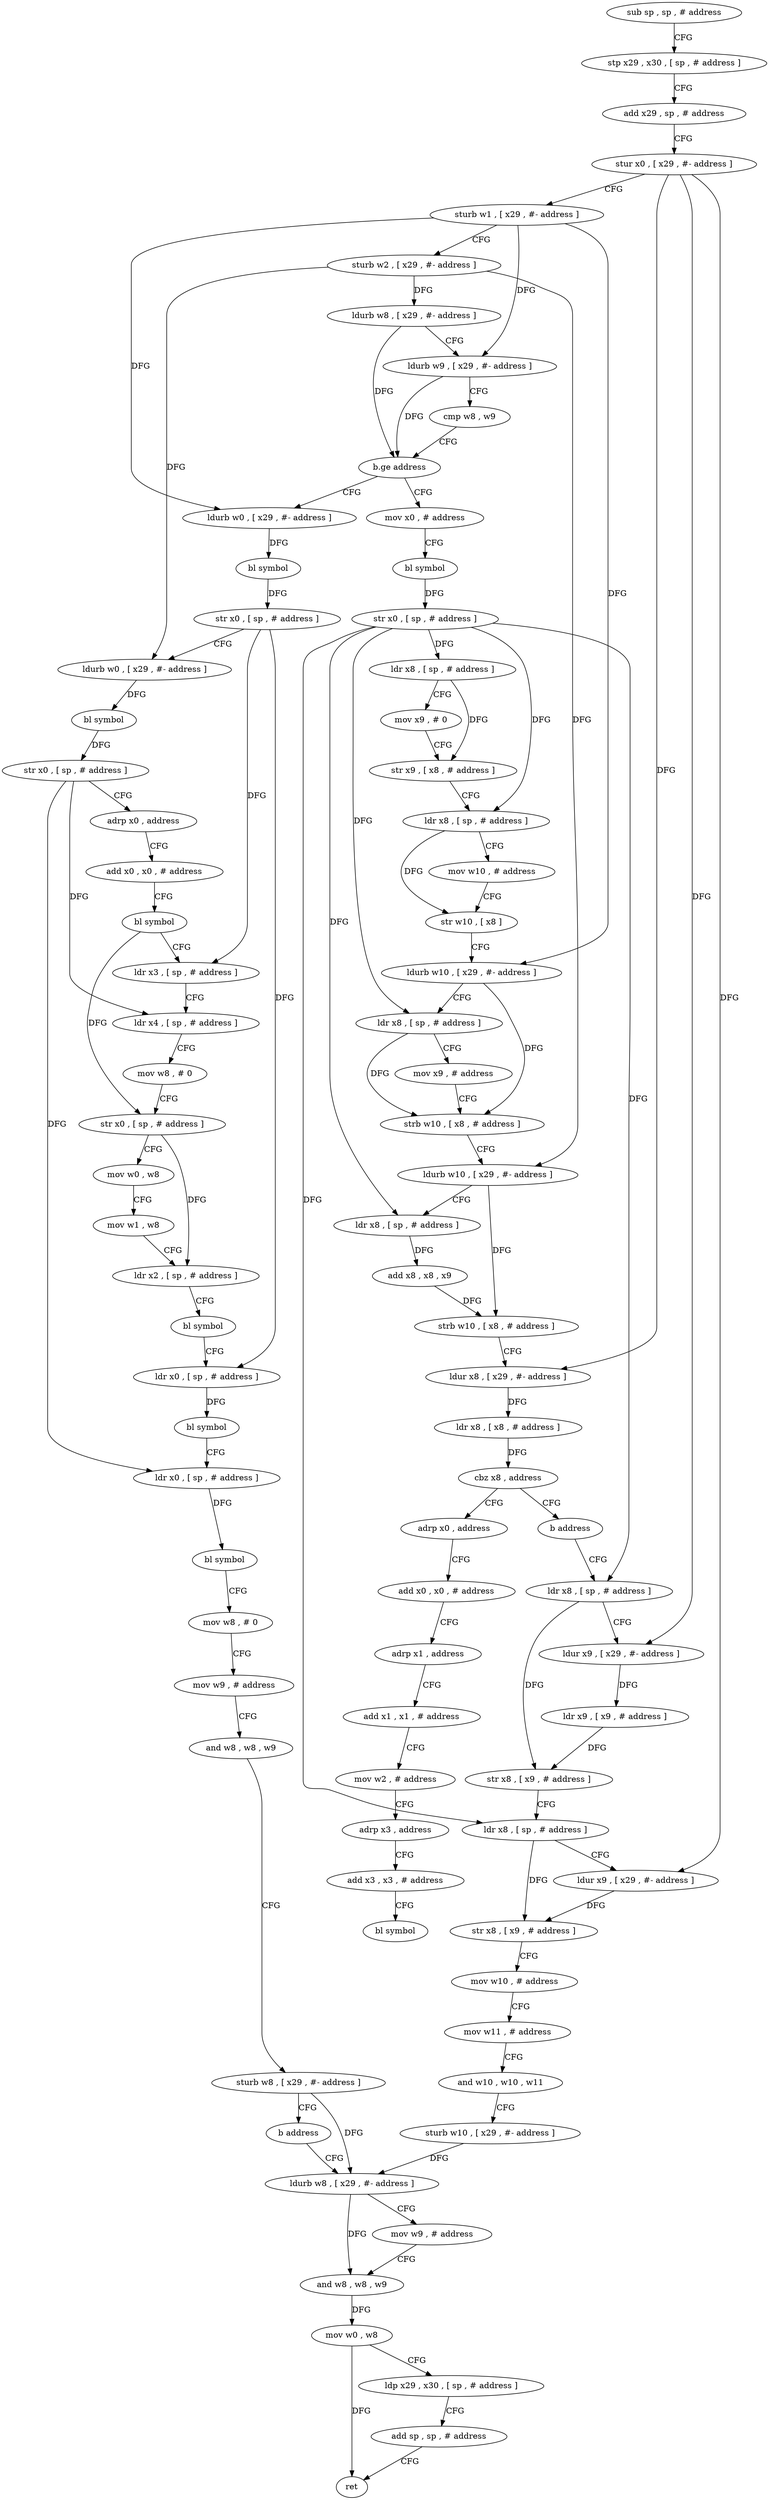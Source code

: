 digraph "func" {
"4211908" [label = "sub sp , sp , # address" ]
"4211912" [label = "stp x29 , x30 , [ sp , # address ]" ]
"4211916" [label = "add x29 , sp , # address" ]
"4211920" [label = "stur x0 , [ x29 , #- address ]" ]
"4211924" [label = "sturb w1 , [ x29 , #- address ]" ]
"4211928" [label = "sturb w2 , [ x29 , #- address ]" ]
"4211932" [label = "ldurb w8 , [ x29 , #- address ]" ]
"4211936" [label = "ldurb w9 , [ x29 , #- address ]" ]
"4211940" [label = "cmp w8 , w9" ]
"4211944" [label = "b.ge address" ]
"4212052" [label = "mov x0 , # address" ]
"4211948" [label = "ldurb w0 , [ x29 , #- address ]" ]
"4212056" [label = "bl symbol" ]
"4212060" [label = "str x0 , [ sp , # address ]" ]
"4212064" [label = "ldr x8 , [ sp , # address ]" ]
"4212068" [label = "mov x9 , # 0" ]
"4212072" [label = "str x9 , [ x8 , # address ]" ]
"4212076" [label = "ldr x8 , [ sp , # address ]" ]
"4212080" [label = "mov w10 , # address" ]
"4212084" [label = "str w10 , [ x8 ]" ]
"4212088" [label = "ldurb w10 , [ x29 , #- address ]" ]
"4212092" [label = "ldr x8 , [ sp , # address ]" ]
"4212096" [label = "mov x9 , # address" ]
"4212100" [label = "strb w10 , [ x8 , # address ]" ]
"4212104" [label = "ldurb w10 , [ x29 , #- address ]" ]
"4212108" [label = "ldr x8 , [ sp , # address ]" ]
"4212112" [label = "add x8 , x8 , x9" ]
"4212116" [label = "strb w10 , [ x8 , # address ]" ]
"4212120" [label = "ldur x8 , [ x29 , #- address ]" ]
"4212124" [label = "ldr x8 , [ x8 , # address ]" ]
"4212128" [label = "cbz x8 , address" ]
"4212136" [label = "adrp x0 , address" ]
"4212132" [label = "b address" ]
"4211952" [label = "bl symbol" ]
"4211956" [label = "str x0 , [ sp , # address ]" ]
"4211960" [label = "ldurb w0 , [ x29 , #- address ]" ]
"4211964" [label = "bl symbol" ]
"4211968" [label = "str x0 , [ sp , # address ]" ]
"4211972" [label = "adrp x0 , address" ]
"4211976" [label = "add x0 , x0 , # address" ]
"4211980" [label = "bl symbol" ]
"4211984" [label = "ldr x3 , [ sp , # address ]" ]
"4211988" [label = "ldr x4 , [ sp , # address ]" ]
"4211992" [label = "mov w8 , # 0" ]
"4211996" [label = "str x0 , [ sp , # address ]" ]
"4212000" [label = "mov w0 , w8" ]
"4212004" [label = "mov w1 , w8" ]
"4212008" [label = "ldr x2 , [ sp , # address ]" ]
"4212012" [label = "bl symbol" ]
"4212016" [label = "ldr x0 , [ sp , # address ]" ]
"4212020" [label = "bl symbol" ]
"4212024" [label = "ldr x0 , [ sp , # address ]" ]
"4212028" [label = "bl symbol" ]
"4212032" [label = "mov w8 , # 0" ]
"4212036" [label = "mov w9 , # address" ]
"4212040" [label = "and w8 , w8 , w9" ]
"4212044" [label = "sturb w8 , [ x29 , #- address ]" ]
"4212048" [label = "b address" ]
"4212212" [label = "ldurb w8 , [ x29 , #- address ]" ]
"4212140" [label = "add x0 , x0 , # address" ]
"4212144" [label = "adrp x1 , address" ]
"4212148" [label = "add x1 , x1 , # address" ]
"4212152" [label = "mov w2 , # address" ]
"4212156" [label = "adrp x3 , address" ]
"4212160" [label = "add x3 , x3 , # address" ]
"4212164" [label = "bl symbol" ]
"4212168" [label = "ldr x8 , [ sp , # address ]" ]
"4212216" [label = "mov w9 , # address" ]
"4212220" [label = "and w8 , w8 , w9" ]
"4212224" [label = "mov w0 , w8" ]
"4212228" [label = "ldp x29 , x30 , [ sp , # address ]" ]
"4212232" [label = "add sp , sp , # address" ]
"4212236" [label = "ret" ]
"4212172" [label = "ldur x9 , [ x29 , #- address ]" ]
"4212176" [label = "ldr x9 , [ x9 , # address ]" ]
"4212180" [label = "str x8 , [ x9 , # address ]" ]
"4212184" [label = "ldr x8 , [ sp , # address ]" ]
"4212188" [label = "ldur x9 , [ x29 , #- address ]" ]
"4212192" [label = "str x8 , [ x9 , # address ]" ]
"4212196" [label = "mov w10 , # address" ]
"4212200" [label = "mov w11 , # address" ]
"4212204" [label = "and w10 , w10 , w11" ]
"4212208" [label = "sturb w10 , [ x29 , #- address ]" ]
"4211908" -> "4211912" [ label = "CFG" ]
"4211912" -> "4211916" [ label = "CFG" ]
"4211916" -> "4211920" [ label = "CFG" ]
"4211920" -> "4211924" [ label = "CFG" ]
"4211920" -> "4212120" [ label = "DFG" ]
"4211920" -> "4212172" [ label = "DFG" ]
"4211920" -> "4212188" [ label = "DFG" ]
"4211924" -> "4211928" [ label = "CFG" ]
"4211924" -> "4211936" [ label = "DFG" ]
"4211924" -> "4212088" [ label = "DFG" ]
"4211924" -> "4211948" [ label = "DFG" ]
"4211928" -> "4211932" [ label = "DFG" ]
"4211928" -> "4212104" [ label = "DFG" ]
"4211928" -> "4211960" [ label = "DFG" ]
"4211932" -> "4211936" [ label = "CFG" ]
"4211932" -> "4211944" [ label = "DFG" ]
"4211936" -> "4211940" [ label = "CFG" ]
"4211936" -> "4211944" [ label = "DFG" ]
"4211940" -> "4211944" [ label = "CFG" ]
"4211944" -> "4212052" [ label = "CFG" ]
"4211944" -> "4211948" [ label = "CFG" ]
"4212052" -> "4212056" [ label = "CFG" ]
"4211948" -> "4211952" [ label = "DFG" ]
"4212056" -> "4212060" [ label = "DFG" ]
"4212060" -> "4212064" [ label = "DFG" ]
"4212060" -> "4212076" [ label = "DFG" ]
"4212060" -> "4212092" [ label = "DFG" ]
"4212060" -> "4212108" [ label = "DFG" ]
"4212060" -> "4212168" [ label = "DFG" ]
"4212060" -> "4212184" [ label = "DFG" ]
"4212064" -> "4212068" [ label = "CFG" ]
"4212064" -> "4212072" [ label = "DFG" ]
"4212068" -> "4212072" [ label = "CFG" ]
"4212072" -> "4212076" [ label = "CFG" ]
"4212076" -> "4212080" [ label = "CFG" ]
"4212076" -> "4212084" [ label = "DFG" ]
"4212080" -> "4212084" [ label = "CFG" ]
"4212084" -> "4212088" [ label = "CFG" ]
"4212088" -> "4212092" [ label = "CFG" ]
"4212088" -> "4212100" [ label = "DFG" ]
"4212092" -> "4212096" [ label = "CFG" ]
"4212092" -> "4212100" [ label = "DFG" ]
"4212096" -> "4212100" [ label = "CFG" ]
"4212100" -> "4212104" [ label = "CFG" ]
"4212104" -> "4212108" [ label = "CFG" ]
"4212104" -> "4212116" [ label = "DFG" ]
"4212108" -> "4212112" [ label = "DFG" ]
"4212112" -> "4212116" [ label = "DFG" ]
"4212116" -> "4212120" [ label = "CFG" ]
"4212120" -> "4212124" [ label = "DFG" ]
"4212124" -> "4212128" [ label = "DFG" ]
"4212128" -> "4212136" [ label = "CFG" ]
"4212128" -> "4212132" [ label = "CFG" ]
"4212136" -> "4212140" [ label = "CFG" ]
"4212132" -> "4212168" [ label = "CFG" ]
"4211952" -> "4211956" [ label = "DFG" ]
"4211956" -> "4211960" [ label = "CFG" ]
"4211956" -> "4211984" [ label = "DFG" ]
"4211956" -> "4212016" [ label = "DFG" ]
"4211960" -> "4211964" [ label = "DFG" ]
"4211964" -> "4211968" [ label = "DFG" ]
"4211968" -> "4211972" [ label = "CFG" ]
"4211968" -> "4211988" [ label = "DFG" ]
"4211968" -> "4212024" [ label = "DFG" ]
"4211972" -> "4211976" [ label = "CFG" ]
"4211976" -> "4211980" [ label = "CFG" ]
"4211980" -> "4211984" [ label = "CFG" ]
"4211980" -> "4211996" [ label = "DFG" ]
"4211984" -> "4211988" [ label = "CFG" ]
"4211988" -> "4211992" [ label = "CFG" ]
"4211992" -> "4211996" [ label = "CFG" ]
"4211996" -> "4212000" [ label = "CFG" ]
"4211996" -> "4212008" [ label = "DFG" ]
"4212000" -> "4212004" [ label = "CFG" ]
"4212004" -> "4212008" [ label = "CFG" ]
"4212008" -> "4212012" [ label = "CFG" ]
"4212012" -> "4212016" [ label = "CFG" ]
"4212016" -> "4212020" [ label = "DFG" ]
"4212020" -> "4212024" [ label = "CFG" ]
"4212024" -> "4212028" [ label = "DFG" ]
"4212028" -> "4212032" [ label = "CFG" ]
"4212032" -> "4212036" [ label = "CFG" ]
"4212036" -> "4212040" [ label = "CFG" ]
"4212040" -> "4212044" [ label = "CFG" ]
"4212044" -> "4212048" [ label = "CFG" ]
"4212044" -> "4212212" [ label = "DFG" ]
"4212048" -> "4212212" [ label = "CFG" ]
"4212212" -> "4212216" [ label = "CFG" ]
"4212212" -> "4212220" [ label = "DFG" ]
"4212140" -> "4212144" [ label = "CFG" ]
"4212144" -> "4212148" [ label = "CFG" ]
"4212148" -> "4212152" [ label = "CFG" ]
"4212152" -> "4212156" [ label = "CFG" ]
"4212156" -> "4212160" [ label = "CFG" ]
"4212160" -> "4212164" [ label = "CFG" ]
"4212168" -> "4212172" [ label = "CFG" ]
"4212168" -> "4212180" [ label = "DFG" ]
"4212216" -> "4212220" [ label = "CFG" ]
"4212220" -> "4212224" [ label = "DFG" ]
"4212224" -> "4212228" [ label = "CFG" ]
"4212224" -> "4212236" [ label = "DFG" ]
"4212228" -> "4212232" [ label = "CFG" ]
"4212232" -> "4212236" [ label = "CFG" ]
"4212172" -> "4212176" [ label = "DFG" ]
"4212176" -> "4212180" [ label = "DFG" ]
"4212180" -> "4212184" [ label = "CFG" ]
"4212184" -> "4212188" [ label = "CFG" ]
"4212184" -> "4212192" [ label = "DFG" ]
"4212188" -> "4212192" [ label = "DFG" ]
"4212192" -> "4212196" [ label = "CFG" ]
"4212196" -> "4212200" [ label = "CFG" ]
"4212200" -> "4212204" [ label = "CFG" ]
"4212204" -> "4212208" [ label = "CFG" ]
"4212208" -> "4212212" [ label = "DFG" ]
}
